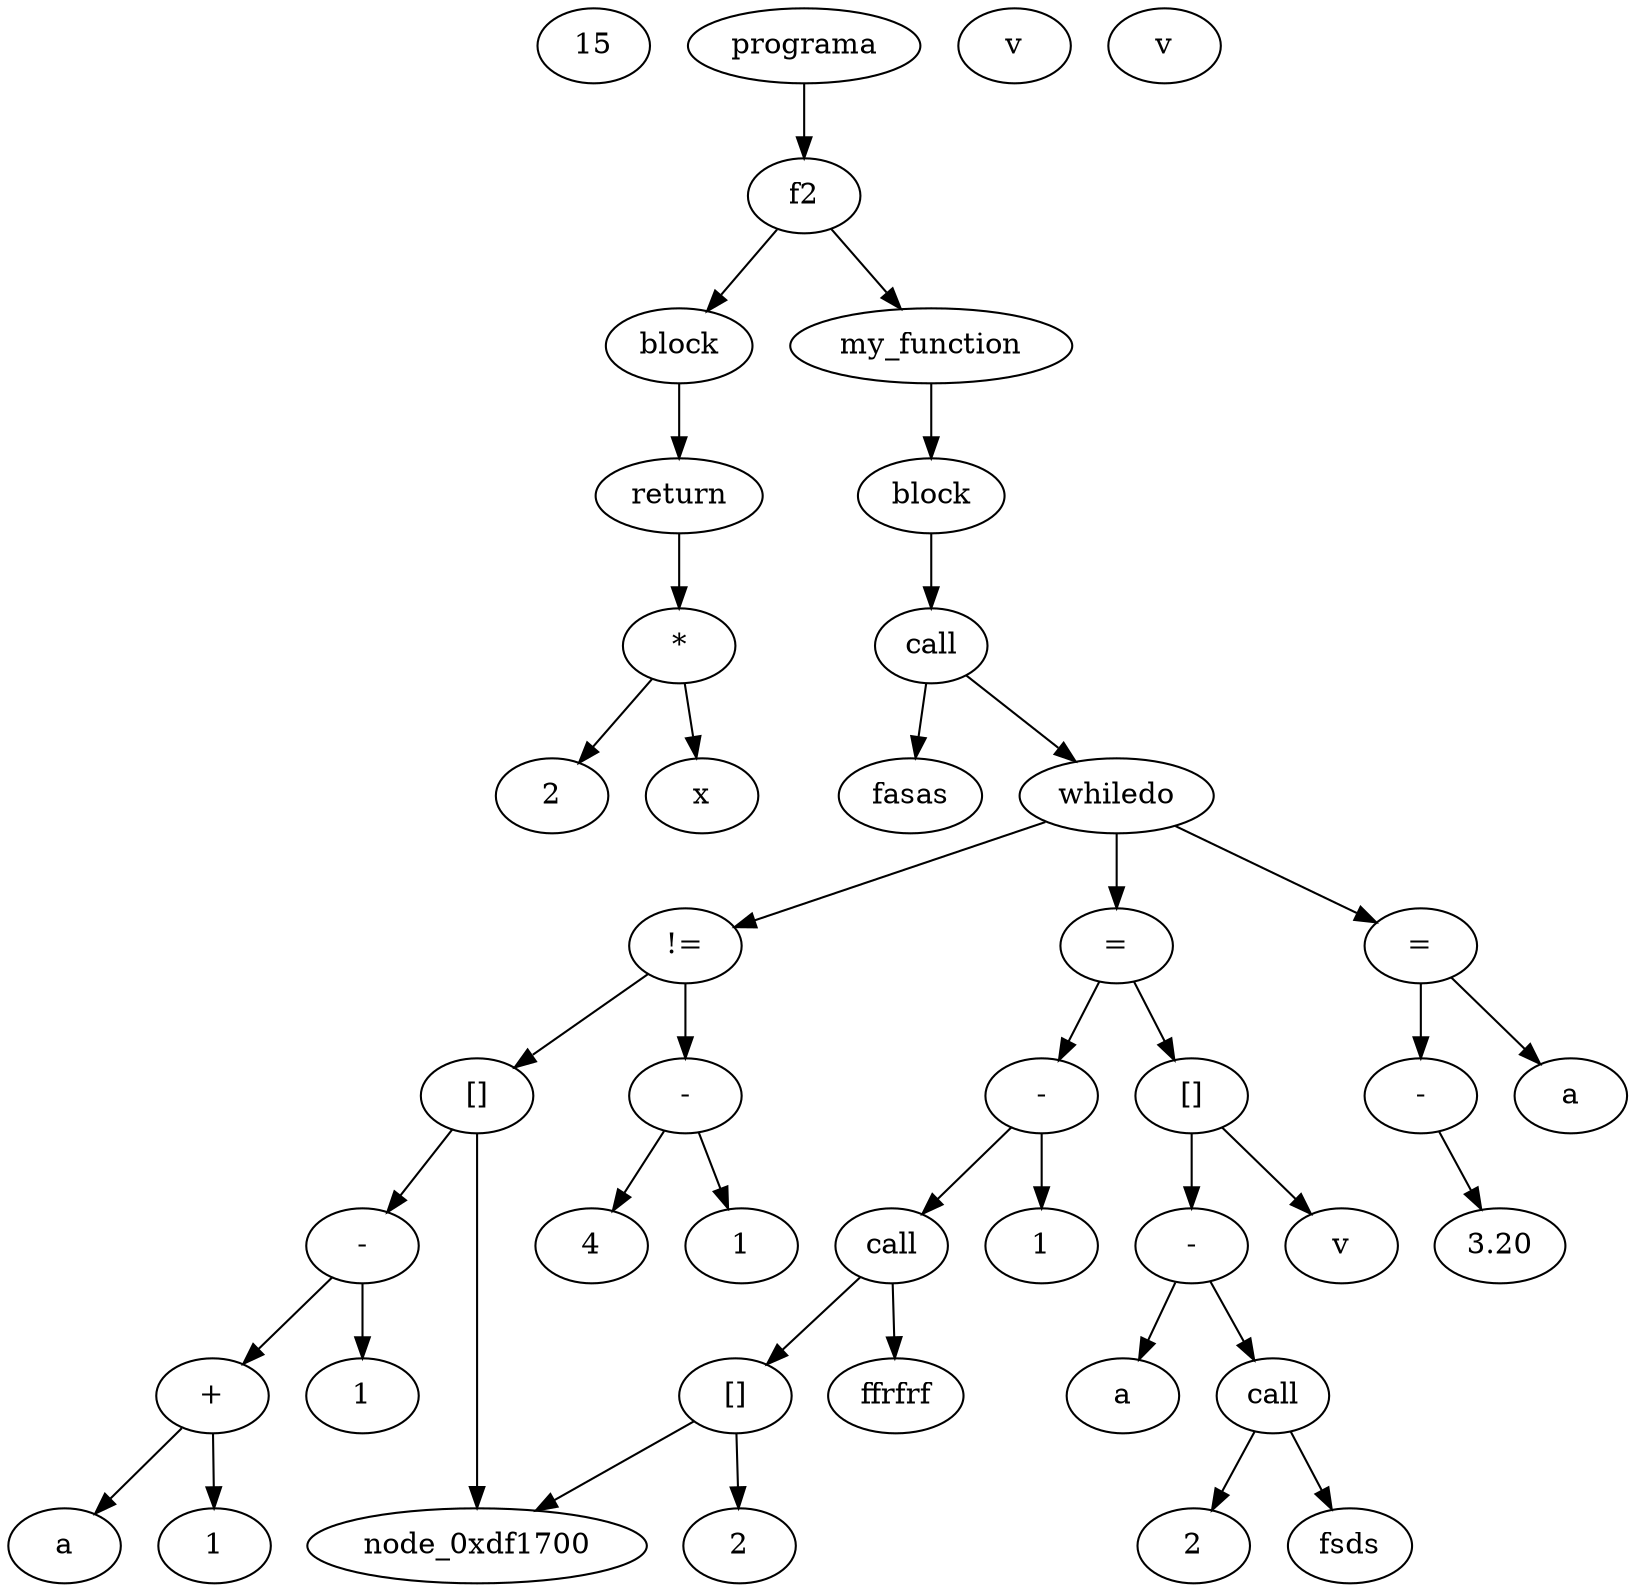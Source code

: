 digraph G {
node_0xdfb400 [label="15"]
node_0xe0ee90 [label="2"]
node_0xe0ef00 [label="x"]
node_0xe0ef30 [label="*"]
node_0xe0ef30 -> node_0xe0ee90
node_0xe0ef30 -> node_0xe0ef00
node_0xe0ef80 [label="return"]
node_0xe0ef80 -> node_0xe0ef30
node_0xe0efd0 [label="block"]
node_0xe0efd0 -> node_0xe0ef80
node_0xe0f020 [label="f2"]
node_0xe0f020 -> node_0xe0efd0
node_0xe1dc00 [label="call"]
node_0xe1dc30 [label="fasas"]
node_0xe1dc00 -> node_0xe1dc30
node_0xe22b70 [label="a"]
node_0xe27a30 [label="1"]
node_0xe27a60 [label="+"]
node_0xe27a60 -> node_0xe22b70
node_0xe27a60 -> node_0xe27a30
node_0xe27af0 [label="1"]
node_0xe27b20 [label="-"]
node_0xe27b20 -> node_0xe27a60
node_0xe27b20 -> node_0xe27af0
node_0xe27b70 [label="[]"]
node_0xe27ba0 [label="v"]
node_0xe27b70 -> node_0xdf1700
node_0xe27b70 -> node_0xe27b20
node_0xe318f0 [label="4"]
node_0xe31960 [label="1"]
node_0xe31990 [label="-"]
node_0xe31990 -> node_0xe318f0
node_0xe31990 -> node_0xe31960
node_0xe319e0 [label="!="]
node_0xe319e0 -> node_0xe27b70
node_0xe319e0 -> node_0xe31990
node_0xe36920 [label="a"]
node_0xe3b820 [label="2"]
node_0xe3b850 [label="call"]
node_0xe3b880 [label="fsds"]
node_0xe3b850 -> node_0xe3b880
node_0xe3b850 -> node_0xe3b820
node_0xe3b8d0 [label="-"]
node_0xe3b8d0 -> node_0xe36920
node_0xe3b8d0 -> node_0xe3b850
node_0xe40830 [label="2"]
node_0xe40860 [label="[]"]
node_0xe40890 [label="v"]
node_0xe40860 -> node_0xdf1700
node_0xe40860 -> node_0xe40830
node_0xe408e0 [label="call"]
node_0xe40910 [label="ffrfrf"]
node_0xe408e0 -> node_0xe40910
node_0xe408e0 -> node_0xe40860
node_0xe409a0 [label="1"]
node_0xe409d0 [label="-"]
node_0xe409d0 -> node_0xe408e0
node_0xe409d0 -> node_0xe409a0
node_0xe40a20 [label="="]
node_0xe40a50 [label="[]"]
node_0xe40a80 [label="v"]
node_0xe40a20 -> node_0xe40a50
node_0xe40a20 -> node_0xe409d0
node_0xe40a50 -> node_0xe40a80
node_0xe40a50 -> node_0xe3b8d0
node_0xe40af0 [label="whiledo"]
node_0xe40af0 -> node_0xe319e0
node_0xe40af0 -> node_0xe40a20
node_0xe45a10 [label="3.20"]
node_0xe45a40 [label="-"]
node_0xe45a40 -> node_0xe45a10
node_0xe45a90 [label="="]
node_0xe45ac0 [label="a"]
node_0xe45a90 -> node_0xe45ac0
node_0xe45a90 -> node_0xe45a40
node_0xe40af0 -> node_0xe45a90
node_0xe1dc00 -> node_0xe40af0
node_0xe45b10 [label="block"]
node_0xe45b10 -> node_0xe1dc00
node_0xe45b60 [label="my_function"]
node_0xe45b60 -> node_0xe45b10
node_0xe0f020 -> node_0xe45b60
node_0xe45bb0 [label="programa"]
node_0xe45bb0 -> node_0xe0f020
}
